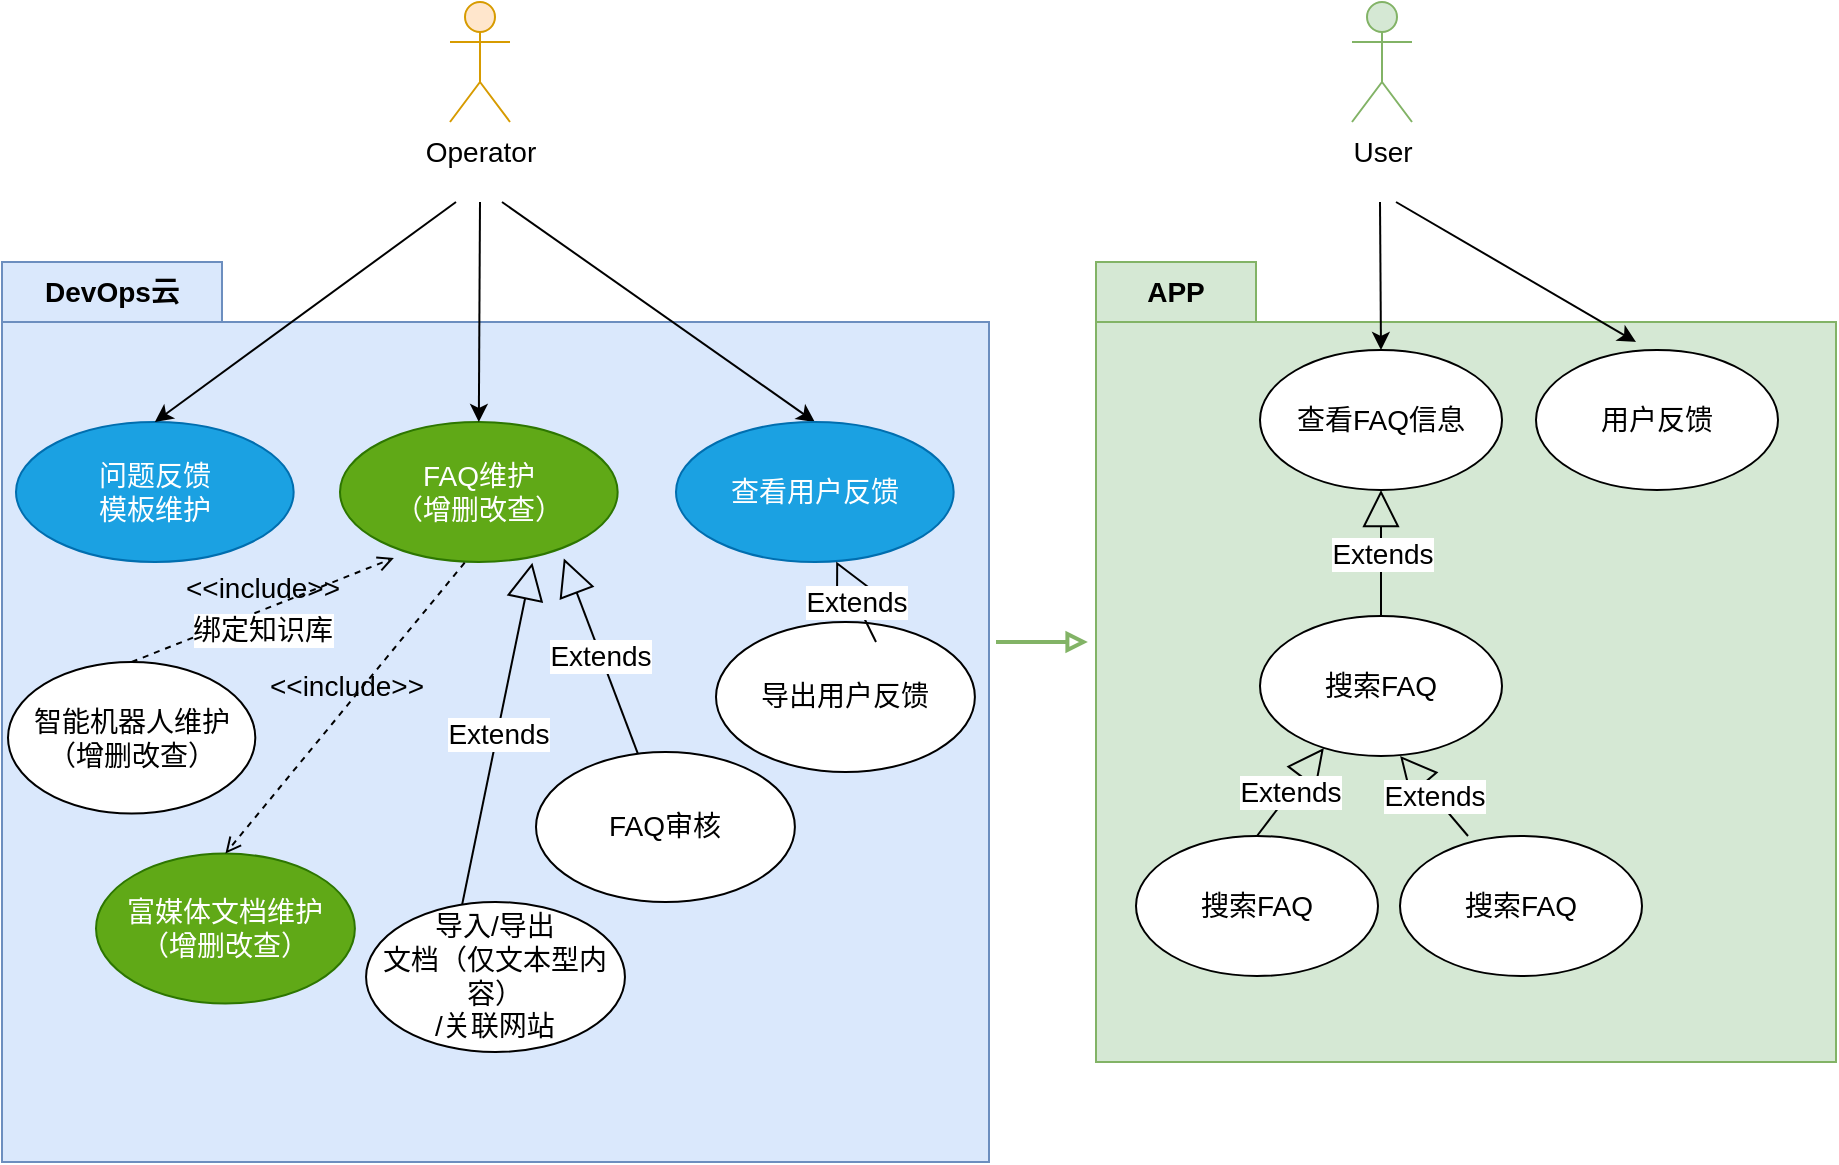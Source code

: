 <mxfile version="24.0.7" type="github">
  <diagram name="第 1 页" id="6x4LvMagdbzSouyHg_lp">
    <mxGraphModel dx="1773" dy="613" grid="1" gridSize="10" guides="1" tooltips="1" connect="1" arrows="1" fold="1" page="1" pageScale="1" pageWidth="827" pageHeight="1169" math="0" shadow="0">
      <root>
        <mxCell id="0" />
        <mxCell id="1" parent="0" />
        <mxCell id="KTRBiwCCIsHWIs7wHr18-67" value="" style="shape=folder;fontStyle=1;tabWidth=80;tabHeight=30;tabPosition=left;html=1;boundedLbl=1;whiteSpace=wrap;fontSize=14;fillColor=#d5e8d4;strokeColor=#82b366;" parent="1" vertex="1">
          <mxGeometry x="420" y="330" width="370" height="400" as="geometry" />
        </mxCell>
        <mxCell id="KTRBiwCCIsHWIs7wHr18-30" value="DevOps云" style="shape=folder;fontStyle=1;tabWidth=110;tabHeight=30;tabPosition=left;html=1;boundedLbl=1;labelInHeader=1;container=1;collapsible=0;whiteSpace=wrap;fontSize=14;fillColor=#dae8fc;strokeColor=#6c8ebf;" parent="1" vertex="1">
          <mxGeometry x="-127" y="330" width="493.5" height="450" as="geometry" />
        </mxCell>
        <mxCell id="KTRBiwCCIsHWIs7wHr18-31" value="" style="html=1;strokeColor=none;resizeWidth=1;resizeHeight=1;fillColor=none;part=1;connectable=0;allowArrows=0;deletable=0;whiteSpace=wrap;fontSize=14;" parent="KTRBiwCCIsHWIs7wHr18-30" vertex="1">
          <mxGeometry width="460.0" height="315" relative="1" as="geometry">
            <mxPoint y="30" as="offset" />
          </mxGeometry>
        </mxCell>
        <mxCell id="KTRBiwCCIsHWIs7wHr18-38" value="智能机器人维护&lt;div style=&quot;font-size: 14px;&quot;&gt;（增删改查）&lt;/div&gt;" style="ellipse;whiteSpace=wrap;html=1;fontSize=14;" parent="KTRBiwCCIsHWIs7wHr18-30" vertex="1">
          <mxGeometry x="3" y="200" width="123.66" height="75.77" as="geometry" />
        </mxCell>
        <mxCell id="KTRBiwCCIsHWIs7wHr18-16" value="FAQ维护&lt;div style=&quot;font-size: 14px;&quot;&gt;（增删改查）&lt;/div&gt;" style="ellipse;whiteSpace=wrap;html=1;fontSize=14;fillColor=#60a917;fontColor=#ffffff;strokeColor=#2D7600;" parent="KTRBiwCCIsHWIs7wHr18-30" vertex="1">
          <mxGeometry x="169" y="80" width="138.83" height="70" as="geometry" />
        </mxCell>
        <mxCell id="KTRBiwCCIsHWIs7wHr18-42" value="&amp;lt;&amp;lt;include&amp;gt;&amp;gt;" style="html=1;verticalAlign=bottom;labelBackgroundColor=none;endArrow=open;endFill=0;dashed=1;rounded=0;exitX=0.5;exitY=0;exitDx=0;exitDy=0;fontSize=14;entryX=0.194;entryY=0.971;entryDx=0;entryDy=0;entryPerimeter=0;" parent="KTRBiwCCIsHWIs7wHr18-30" source="KTRBiwCCIsHWIs7wHr18-38" target="KTRBiwCCIsHWIs7wHr18-16" edge="1">
          <mxGeometry width="160" relative="1" as="geometry">
            <mxPoint y="259.615" as="sourcePoint" />
            <mxPoint x="207" y="160" as="targetPoint" />
          </mxGeometry>
        </mxCell>
        <mxCell id="KTRBiwCCIsHWIs7wHr18-43" value="绑定知识库" style="edgeLabel;html=1;align=center;verticalAlign=middle;resizable=0;points=[];fontSize=14;" parent="KTRBiwCCIsHWIs7wHr18-42" vertex="1" connectable="0">
          <mxGeometry x="0.092" y="-3" relative="1" as="geometry">
            <mxPoint x="-8" y="9" as="offset" />
          </mxGeometry>
        </mxCell>
        <mxCell id="KTRBiwCCIsHWIs7wHr18-18" value="富媒体文档维护&lt;div style=&quot;font-size: 14px;&quot;&gt;（增删改查）&lt;/div&gt;" style="ellipse;whiteSpace=wrap;html=1;fontSize=14;fillColor=#60a917;fontColor=#ffffff;strokeColor=#2D7600;" parent="KTRBiwCCIsHWIs7wHr18-30" vertex="1">
          <mxGeometry x="47.002" y="295.769" width="129.442" height="75" as="geometry" />
        </mxCell>
        <mxCell id="KTRBiwCCIsHWIs7wHr18-44" value="导入/导出&lt;div style=&quot;font-size: 14px;&quot;&gt;文档（仅文本型内容）&lt;div style=&quot;font-size: 14px;&quot;&gt;/关联网站&lt;/div&gt;&lt;/div&gt;" style="ellipse;whiteSpace=wrap;html=1;fontSize=14;" parent="KTRBiwCCIsHWIs7wHr18-30" vertex="1">
          <mxGeometry x="182.032" y="319.999" width="129.442" height="75" as="geometry" />
        </mxCell>
        <mxCell id="KTRBiwCCIsHWIs7wHr18-45" value="Extends" style="endArrow=block;endSize=16;endFill=0;html=1;rounded=0;entryX=0.693;entryY=1.005;entryDx=0;entryDy=0;exitX=0.371;exitY=0.018;exitDx=0;exitDy=0;entryPerimeter=0;exitPerimeter=0;fontSize=14;" parent="KTRBiwCCIsHWIs7wHr18-30" source="KTRBiwCCIsHWIs7wHr18-44" target="KTRBiwCCIsHWIs7wHr18-16" edge="1">
          <mxGeometry width="160" relative="1" as="geometry">
            <mxPoint x="377.14" y="265" as="sourcePoint" />
            <mxPoint x="370.14" y="190" as="targetPoint" />
          </mxGeometry>
        </mxCell>
        <mxCell id="KTRBiwCCIsHWIs7wHr18-46" value="&amp;lt;&amp;lt;include&amp;gt;&amp;gt;" style="html=1;verticalAlign=bottom;labelBackgroundColor=none;endArrow=open;endFill=0;dashed=1;rounded=0;exitX=0.449;exitY=1.005;exitDx=0;exitDy=0;entryX=0.5;entryY=0;entryDx=0;entryDy=0;exitPerimeter=0;fontSize=14;" parent="KTRBiwCCIsHWIs7wHr18-30" source="KTRBiwCCIsHWIs7wHr18-16" target="KTRBiwCCIsHWIs7wHr18-18" edge="1">
          <mxGeometry width="160" relative="1" as="geometry">
            <mxPoint x="260.94" y="179.8" as="sourcePoint" />
            <mxPoint x="100.001" y="340.39" as="targetPoint" />
          </mxGeometry>
        </mxCell>
        <mxCell id="KTRBiwCCIsHWIs7wHr18-53" value="FAQ审核" style="ellipse;whiteSpace=wrap;html=1;fontSize=14;" parent="KTRBiwCCIsHWIs7wHr18-30" vertex="1">
          <mxGeometry x="267.002" y="244.999" width="129.442" height="75" as="geometry" />
        </mxCell>
        <mxCell id="KTRBiwCCIsHWIs7wHr18-54" value="Extends" style="endArrow=block;endSize=16;endFill=0;html=1;rounded=0;entryX=0.806;entryY=0.975;entryDx=0;entryDy=0;entryPerimeter=0;fontSize=14;" parent="KTRBiwCCIsHWIs7wHr18-30" source="KTRBiwCCIsHWIs7wHr18-53" target="KTRBiwCCIsHWIs7wHr18-16" edge="1">
          <mxGeometry width="160" relative="1" as="geometry">
            <mxPoint x="347.93" y="295.42" as="sourcePoint" />
            <mxPoint x="329.93" y="124.42" as="targetPoint" />
          </mxGeometry>
        </mxCell>
        <mxCell id="UmQ7iVuRs1jFdSwfaIHv-2" value="" style="endArrow=classic;html=1;rounded=0;entryX=0.5;entryY=0;entryDx=0;entryDy=0;fontSize=14;" edge="1" parent="KTRBiwCCIsHWIs7wHr18-30" target="UmQ7iVuRs1jFdSwfaIHv-3">
          <mxGeometry width="50" height="50" relative="1" as="geometry">
            <mxPoint x="250" y="-30" as="sourcePoint" />
            <mxPoint x="408.59" y="69" as="targetPoint" />
          </mxGeometry>
        </mxCell>
        <mxCell id="UmQ7iVuRs1jFdSwfaIHv-3" value="查看用户反馈" style="ellipse;whiteSpace=wrap;html=1;fontSize=14;fillColor=#1ba1e2;fontColor=#ffffff;strokeColor=#006EAF;" vertex="1" parent="KTRBiwCCIsHWIs7wHr18-30">
          <mxGeometry x="337" y="80" width="138.83" height="70" as="geometry" />
        </mxCell>
        <mxCell id="UmQ7iVuRs1jFdSwfaIHv-5" value="导出用户反馈" style="ellipse;whiteSpace=wrap;html=1;fontSize=14;" vertex="1" parent="KTRBiwCCIsHWIs7wHr18-30">
          <mxGeometry x="357.002" y="179.999" width="129.442" height="75" as="geometry" />
        </mxCell>
        <mxCell id="UmQ7iVuRs1jFdSwfaIHv-6" value="Extends" style="endArrow=block;endSize=16;endFill=0;html=1;rounded=0;entryX=0.806;entryY=0.975;entryDx=0;entryDy=0;entryPerimeter=0;fontSize=14;" edge="1" parent="KTRBiwCCIsHWIs7wHr18-30">
          <mxGeometry width="160" relative="1" as="geometry">
            <mxPoint x="437" y="190" as="sourcePoint" />
            <mxPoint x="417.1" y="149.75" as="targetPoint" />
          </mxGeometry>
        </mxCell>
        <mxCell id="UmQ7iVuRs1jFdSwfaIHv-7" value="问题反馈&lt;div&gt;模板维护&lt;/div&gt;" style="ellipse;whiteSpace=wrap;html=1;fontSize=14;fillColor=#1ba1e2;fontColor=#ffffff;strokeColor=#006EAF;" vertex="1" parent="KTRBiwCCIsHWIs7wHr18-30">
          <mxGeometry x="7" y="80" width="138.83" height="70" as="geometry" />
        </mxCell>
        <mxCell id="UmQ7iVuRs1jFdSwfaIHv-8" value="" style="endArrow=classic;html=1;rounded=0;entryX=0.5;entryY=0;entryDx=0;entryDy=0;fontSize=14;" edge="1" parent="KTRBiwCCIsHWIs7wHr18-30" target="UmQ7iVuRs1jFdSwfaIHv-7">
          <mxGeometry width="50" height="50" relative="1" as="geometry">
            <mxPoint x="227" y="-30" as="sourcePoint" />
            <mxPoint x="223" y="100" as="targetPoint" />
          </mxGeometry>
        </mxCell>
        <mxCell id="KTRBiwCCIsHWIs7wHr18-1" value="Operator" style="shape=umlActor;verticalLabelPosition=bottom;verticalAlign=top;html=1;outlineConnect=0;fontSize=14;fillColor=#ffe6cc;strokeColor=#d79b00;" parent="1" vertex="1">
          <mxGeometry x="97" y="200" width="30" height="60" as="geometry" />
        </mxCell>
        <mxCell id="KTRBiwCCIsHWIs7wHr18-20" value="" style="endArrow=classic;html=1;rounded=0;entryX=0.5;entryY=0;entryDx=0;entryDy=0;fontSize=14;" parent="1" target="KTRBiwCCIsHWIs7wHr18-16" edge="1">
          <mxGeometry width="50" height="50" relative="1" as="geometry">
            <mxPoint x="112" y="300" as="sourcePoint" />
            <mxPoint x="113" y="350" as="targetPoint" />
          </mxGeometry>
        </mxCell>
        <mxCell id="KTRBiwCCIsHWIs7wHr18-21" value="User" style="shape=umlActor;verticalLabelPosition=bottom;verticalAlign=top;html=1;outlineConnect=0;fontSize=14;fillColor=#d5e8d4;strokeColor=#82b366;" parent="1" vertex="1">
          <mxGeometry x="548" y="200" width="30" height="60" as="geometry" />
        </mxCell>
        <mxCell id="KTRBiwCCIsHWIs7wHr18-22" value="查看FAQ信息" style="ellipse;whiteSpace=wrap;html=1;fontSize=14;" parent="1" vertex="1">
          <mxGeometry x="502" y="374" width="121" height="70" as="geometry" />
        </mxCell>
        <mxCell id="KTRBiwCCIsHWIs7wHr18-23" value="搜索FAQ" style="ellipse;whiteSpace=wrap;html=1;fontSize=14;" parent="1" vertex="1">
          <mxGeometry x="502" y="507" width="121" height="70" as="geometry" />
        </mxCell>
        <mxCell id="KTRBiwCCIsHWIs7wHr18-24" value="Extends" style="endArrow=block;endSize=16;endFill=0;html=1;rounded=0;entryX=0.5;entryY=1;entryDx=0;entryDy=0;exitX=0.5;exitY=0;exitDx=0;exitDy=0;fontSize=14;" parent="1" source="KTRBiwCCIsHWIs7wHr18-23" target="KTRBiwCCIsHWIs7wHr18-22" edge="1">
          <mxGeometry width="160" relative="1" as="geometry">
            <mxPoint x="642" y="460" as="sourcePoint" />
            <mxPoint x="802" y="460" as="targetPoint" />
          </mxGeometry>
        </mxCell>
        <mxCell id="KTRBiwCCIsHWIs7wHr18-25" value="" style="endArrow=classic;html=1;rounded=0;entryX=0.5;entryY=0;entryDx=0;entryDy=0;fontSize=14;" parent="1" target="KTRBiwCCIsHWIs7wHr18-22" edge="1">
          <mxGeometry width="50" height="50" relative="1" as="geometry">
            <mxPoint x="562" y="300" as="sourcePoint" />
            <mxPoint x="562" y="350" as="targetPoint" />
          </mxGeometry>
        </mxCell>
        <mxCell id="KTRBiwCCIsHWIs7wHr18-28" value="用户反馈" style="ellipse;whiteSpace=wrap;html=1;fontSize=14;" parent="1" vertex="1">
          <mxGeometry x="640" y="374" width="121" height="70" as="geometry" />
        </mxCell>
        <mxCell id="KTRBiwCCIsHWIs7wHr18-48" value="搜索FAQ" style="ellipse;whiteSpace=wrap;html=1;fontSize=14;" parent="1" vertex="1">
          <mxGeometry x="440" y="617" width="121" height="70" as="geometry" />
        </mxCell>
        <mxCell id="KTRBiwCCIsHWIs7wHr18-49" value="搜索FAQ" style="ellipse;whiteSpace=wrap;html=1;fontSize=14;" parent="1" vertex="1">
          <mxGeometry x="572" y="617" width="121" height="70" as="geometry" />
        </mxCell>
        <mxCell id="KTRBiwCCIsHWIs7wHr18-50" value="Extends" style="endArrow=block;endSize=16;endFill=0;html=1;rounded=0;exitX=0.5;exitY=0;exitDx=0;exitDy=0;fontSize=14;entryX=0.264;entryY=0.943;entryDx=0;entryDy=0;entryPerimeter=0;" parent="1" source="KTRBiwCCIsHWIs7wHr18-48" target="KTRBiwCCIsHWIs7wHr18-23" edge="1">
          <mxGeometry width="160" relative="1" as="geometry">
            <mxPoint x="510.5" y="600" as="sourcePoint" />
            <mxPoint x="550" y="560" as="targetPoint" />
          </mxGeometry>
        </mxCell>
        <mxCell id="KTRBiwCCIsHWIs7wHr18-51" value="Extends" style="endArrow=block;endSize=16;endFill=0;html=1;rounded=0;entryX=0.579;entryY=1;entryDx=0;entryDy=0;exitX=0.281;exitY=0;exitDx=0;exitDy=0;entryPerimeter=0;exitPerimeter=0;fontSize=14;" parent="1" source="KTRBiwCCIsHWIs7wHr18-49" target="KTRBiwCCIsHWIs7wHr18-23" edge="1">
          <mxGeometry width="160" relative="1" as="geometry">
            <mxPoint x="660" y="600" as="sourcePoint" />
            <mxPoint x="701.5" y="563" as="targetPoint" />
          </mxGeometry>
        </mxCell>
        <mxCell id="KTRBiwCCIsHWIs7wHr18-52" value="" style="endArrow=classic;html=1;rounded=0;fontSize=14;" parent="1" edge="1">
          <mxGeometry width="50" height="50" relative="1" as="geometry">
            <mxPoint x="570" y="300" as="sourcePoint" />
            <mxPoint x="690" y="370" as="targetPoint" />
          </mxGeometry>
        </mxCell>
        <mxCell id="KTRBiwCCIsHWIs7wHr18-69" value="APP" style="text;html=1;align=center;verticalAlign=middle;whiteSpace=wrap;rounded=0;fontSize=14;fontStyle=1" parent="1" vertex="1">
          <mxGeometry x="430" y="330" width="60" height="30" as="geometry" />
        </mxCell>
        <mxCell id="KTRBiwCCIsHWIs7wHr18-70" value="" style="endArrow=block;html=1;rounded=0;labelBackgroundColor=default;endFill=0;fillColor=#d5e8d4;strokeColor=#82b366;strokeWidth=2;entryX=-0.011;entryY=0.475;entryDx=0;entryDy=0;entryPerimeter=0;" parent="1" target="KTRBiwCCIsHWIs7wHr18-67" edge="1">
          <mxGeometry width="50" height="50" relative="1" as="geometry">
            <mxPoint x="370" y="520" as="sourcePoint" />
            <mxPoint x="410" y="540" as="targetPoint" />
          </mxGeometry>
        </mxCell>
      </root>
    </mxGraphModel>
  </diagram>
</mxfile>
